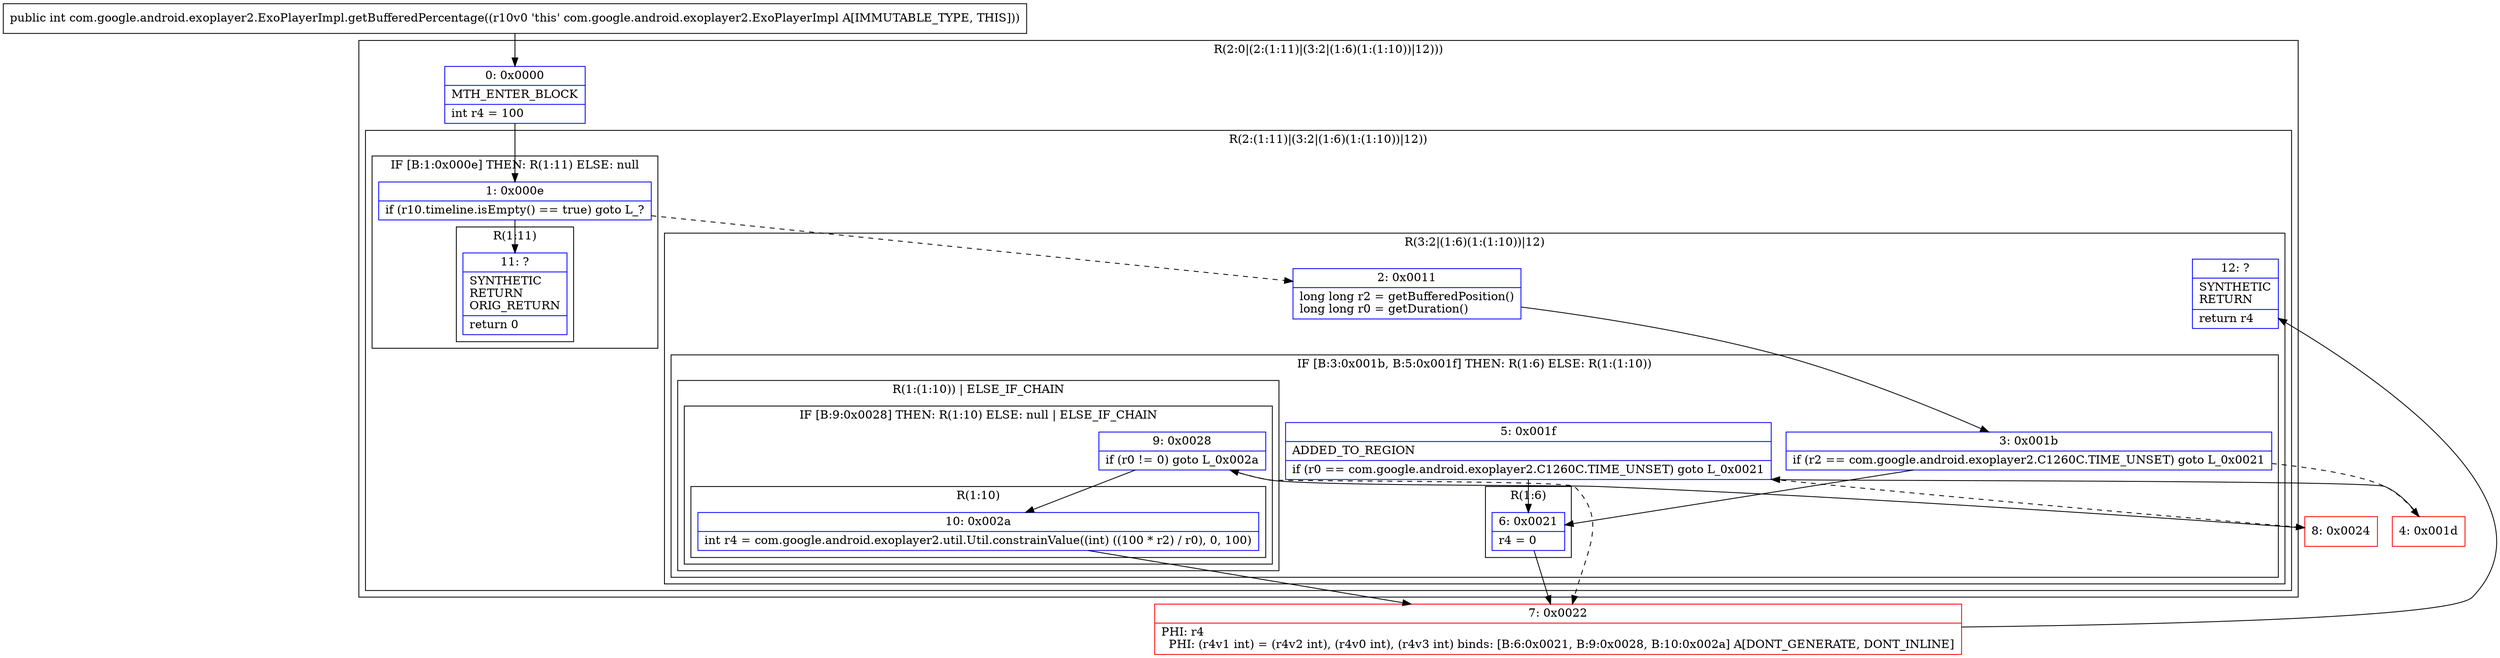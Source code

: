 digraph "CFG forcom.google.android.exoplayer2.ExoPlayerImpl.getBufferedPercentage()I" {
subgraph cluster_Region_1587112016 {
label = "R(2:0|(2:(1:11)|(3:2|(1:6)(1:(1:10))|12)))";
node [shape=record,color=blue];
Node_0 [shape=record,label="{0\:\ 0x0000|MTH_ENTER_BLOCK\l|int r4 = 100\l}"];
subgraph cluster_Region_1877447632 {
label = "R(2:(1:11)|(3:2|(1:6)(1:(1:10))|12))";
node [shape=record,color=blue];
subgraph cluster_IfRegion_414627659 {
label = "IF [B:1:0x000e] THEN: R(1:11) ELSE: null";
node [shape=record,color=blue];
Node_1 [shape=record,label="{1\:\ 0x000e|if (r10.timeline.isEmpty() == true) goto L_?\l}"];
subgraph cluster_Region_975348410 {
label = "R(1:11)";
node [shape=record,color=blue];
Node_11 [shape=record,label="{11\:\ ?|SYNTHETIC\lRETURN\lORIG_RETURN\l|return 0\l}"];
}
}
subgraph cluster_Region_2071382140 {
label = "R(3:2|(1:6)(1:(1:10))|12)";
node [shape=record,color=blue];
Node_2 [shape=record,label="{2\:\ 0x0011|long long r2 = getBufferedPosition()\llong long r0 = getDuration()\l}"];
subgraph cluster_IfRegion_1849226410 {
label = "IF [B:3:0x001b, B:5:0x001f] THEN: R(1:6) ELSE: R(1:(1:10))";
node [shape=record,color=blue];
Node_3 [shape=record,label="{3\:\ 0x001b|if (r2 == com.google.android.exoplayer2.C1260C.TIME_UNSET) goto L_0x0021\l}"];
Node_5 [shape=record,label="{5\:\ 0x001f|ADDED_TO_REGION\l|if (r0 == com.google.android.exoplayer2.C1260C.TIME_UNSET) goto L_0x0021\l}"];
subgraph cluster_Region_356147165 {
label = "R(1:6)";
node [shape=record,color=blue];
Node_6 [shape=record,label="{6\:\ 0x0021|r4 = 0\l}"];
}
subgraph cluster_Region_888980833 {
label = "R(1:(1:10)) | ELSE_IF_CHAIN\l";
node [shape=record,color=blue];
subgraph cluster_IfRegion_700160519 {
label = "IF [B:9:0x0028] THEN: R(1:10) ELSE: null | ELSE_IF_CHAIN\l";
node [shape=record,color=blue];
Node_9 [shape=record,label="{9\:\ 0x0028|if (r0 != 0) goto L_0x002a\l}"];
subgraph cluster_Region_343728638 {
label = "R(1:10)";
node [shape=record,color=blue];
Node_10 [shape=record,label="{10\:\ 0x002a|int r4 = com.google.android.exoplayer2.util.Util.constrainValue((int) ((100 * r2) \/ r0), 0, 100)\l}"];
}
}
}
}
Node_12 [shape=record,label="{12\:\ ?|SYNTHETIC\lRETURN\l|return r4\l}"];
}
}
}
Node_4 [shape=record,color=red,label="{4\:\ 0x001d}"];
Node_7 [shape=record,color=red,label="{7\:\ 0x0022|PHI: r4 \l  PHI: (r4v1 int) = (r4v2 int), (r4v0 int), (r4v3 int) binds: [B:6:0x0021, B:9:0x0028, B:10:0x002a] A[DONT_GENERATE, DONT_INLINE]\l}"];
Node_8 [shape=record,color=red,label="{8\:\ 0x0024}"];
MethodNode[shape=record,label="{public int com.google.android.exoplayer2.ExoPlayerImpl.getBufferedPercentage((r10v0 'this' com.google.android.exoplayer2.ExoPlayerImpl A[IMMUTABLE_TYPE, THIS])) }"];
MethodNode -> Node_0;
Node_0 -> Node_1;
Node_1 -> Node_2[style=dashed];
Node_1 -> Node_11;
Node_2 -> Node_3;
Node_3 -> Node_4[style=dashed];
Node_3 -> Node_6;
Node_5 -> Node_6;
Node_5 -> Node_8[style=dashed];
Node_6 -> Node_7;
Node_9 -> Node_7[style=dashed];
Node_9 -> Node_10;
Node_10 -> Node_7;
Node_4 -> Node_5;
Node_7 -> Node_12;
Node_8 -> Node_9;
}

